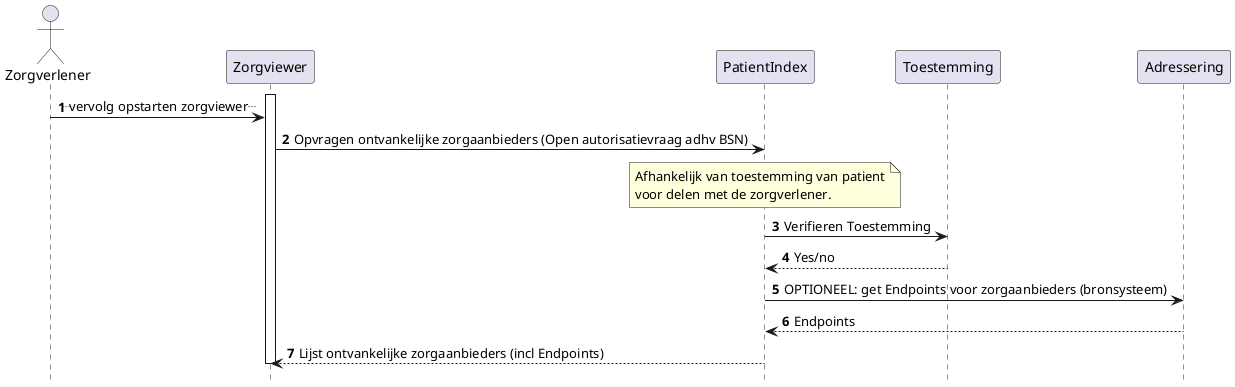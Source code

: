 @startuml
hide footbox
autonumber

actor Zorgverlener
participant Zorgviewer
participant PatientIndex
participant Toestemming
participant Adressering

activate Zorgviewer
Zorgverlener->Zorgviewer: ..vervolg opstarten zorgviewer..
Zorgviewer->PatientIndex: Opvragen ontvankelijke zorgaanbieders (Open autorisatievraag adhv BSN)
note over PatientIndex: Afhankelijk van toestemming van patient\nvoor delen met de zorgverlener.
PatientIndex->Toestemming: Verifieren Toestemming
Toestemming-->PatientIndex: Yes/no
PatientIndex->Adressering: OPTIONEEL: get Endpoints voor zorgaanbieders (bronsysteem)
Adressering-->PatientIndex: Endpoints
PatientIndex-->Zorgviewer: Lijst ontvankelijke zorgaanbieders (incl Endpoints)
deactivate Zorgviewer

@enduml
